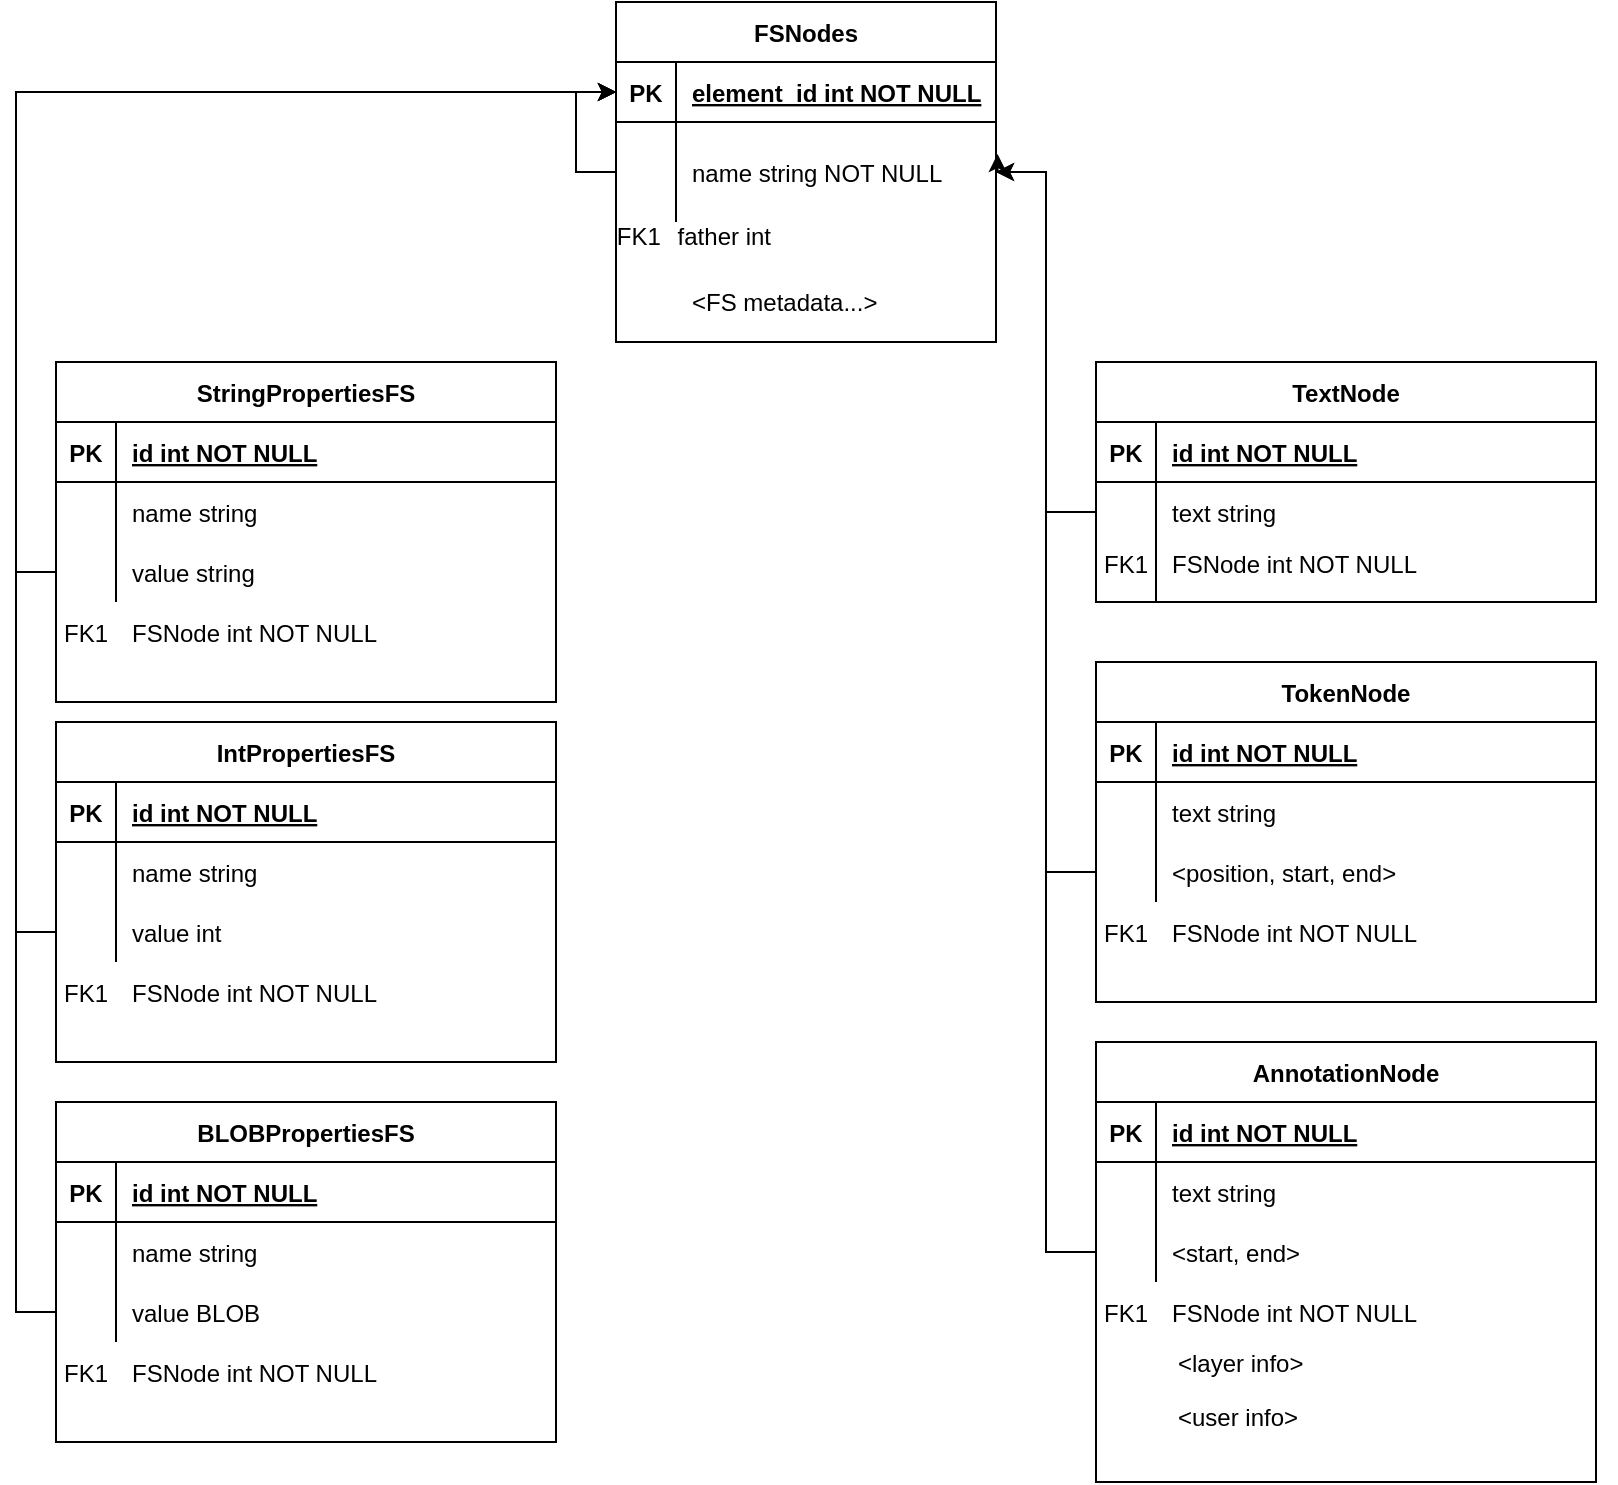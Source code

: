 <mxfile version="15.7.4" type="device"><diagram id="R2lEEEUBdFMjLlhIrx00" name="Page-1"><mxGraphModel dx="1182" dy="770" grid="1" gridSize="10" guides="1" tooltips="1" connect="1" arrows="1" fold="1" page="1" pageScale="1" pageWidth="850" pageHeight="1100" math="0" shadow="0" extFonts="Permanent Marker^https://fonts.googleapis.com/css?family=Permanent+Marker"><root><mxCell id="0"/><mxCell id="1" parent="0"/><mxCell id="vHq2haZL_g1Lsh4Ankwi-14" value="" style="group" vertex="1" connectable="0" parent="1"><mxGeometry x="70" y="200" width="250" height="170" as="geometry"/></mxCell><mxCell id="vHq2haZL_g1Lsh4Ankwi-2" value="StringPropertiesFS" style="shape=table;startSize=30;container=1;collapsible=1;childLayout=tableLayout;fixedRows=1;rowLines=0;fontStyle=1;align=center;resizeLast=1;" vertex="1" parent="vHq2haZL_g1Lsh4Ankwi-14"><mxGeometry width="250" height="170" as="geometry"/></mxCell><mxCell id="vHq2haZL_g1Lsh4Ankwi-3" value="" style="shape=partialRectangle;collapsible=0;dropTarget=0;pointerEvents=0;fillColor=none;points=[[0,0.5],[1,0.5]];portConstraint=eastwest;top=0;left=0;right=0;bottom=1;" vertex="1" parent="vHq2haZL_g1Lsh4Ankwi-2"><mxGeometry y="30" width="250" height="30" as="geometry"/></mxCell><mxCell id="vHq2haZL_g1Lsh4Ankwi-4" value="PK" style="shape=partialRectangle;overflow=hidden;connectable=0;fillColor=none;top=0;left=0;bottom=0;right=0;fontStyle=1;" vertex="1" parent="vHq2haZL_g1Lsh4Ankwi-3"><mxGeometry width="30" height="30" as="geometry"><mxRectangle width="30" height="30" as="alternateBounds"/></mxGeometry></mxCell><mxCell id="vHq2haZL_g1Lsh4Ankwi-5" value="id int NOT NULL " style="shape=partialRectangle;overflow=hidden;connectable=0;fillColor=none;top=0;left=0;bottom=0;right=0;align=left;spacingLeft=6;fontStyle=5;" vertex="1" parent="vHq2haZL_g1Lsh4Ankwi-3"><mxGeometry x="30" width="220" height="30" as="geometry"><mxRectangle width="220" height="30" as="alternateBounds"/></mxGeometry></mxCell><mxCell id="vHq2haZL_g1Lsh4Ankwi-6" value="" style="shape=partialRectangle;collapsible=0;dropTarget=0;pointerEvents=0;fillColor=none;points=[[0,0.5],[1,0.5]];portConstraint=eastwest;top=0;left=0;right=0;bottom=0;" vertex="1" parent="vHq2haZL_g1Lsh4Ankwi-2"><mxGeometry y="60" width="250" height="30" as="geometry"/></mxCell><mxCell id="vHq2haZL_g1Lsh4Ankwi-7" value="" style="shape=partialRectangle;overflow=hidden;connectable=0;fillColor=none;top=0;left=0;bottom=0;right=0;" vertex="1" parent="vHq2haZL_g1Lsh4Ankwi-6"><mxGeometry width="30" height="30" as="geometry"><mxRectangle width="30" height="30" as="alternateBounds"/></mxGeometry></mxCell><mxCell id="vHq2haZL_g1Lsh4Ankwi-8" value="name string" style="shape=partialRectangle;overflow=hidden;connectable=0;fillColor=none;top=0;left=0;bottom=0;right=0;align=left;spacingLeft=6;" vertex="1" parent="vHq2haZL_g1Lsh4Ankwi-6"><mxGeometry x="30" width="220" height="30" as="geometry"><mxRectangle width="220" height="30" as="alternateBounds"/></mxGeometry></mxCell><mxCell id="vHq2haZL_g1Lsh4Ankwi-9" value="" style="shape=partialRectangle;collapsible=0;dropTarget=0;pointerEvents=0;fillColor=none;points=[[0,0.5],[1,0.5]];portConstraint=eastwest;top=0;left=0;right=0;bottom=0;" vertex="1" parent="vHq2haZL_g1Lsh4Ankwi-2"><mxGeometry y="90" width="250" height="30" as="geometry"/></mxCell><mxCell id="vHq2haZL_g1Lsh4Ankwi-10" value="" style="shape=partialRectangle;overflow=hidden;connectable=0;fillColor=none;top=0;left=0;bottom=0;right=0;" vertex="1" parent="vHq2haZL_g1Lsh4Ankwi-9"><mxGeometry width="30" height="30" as="geometry"><mxRectangle width="30" height="30" as="alternateBounds"/></mxGeometry></mxCell><mxCell id="vHq2haZL_g1Lsh4Ankwi-11" value="value string" style="shape=partialRectangle;overflow=hidden;connectable=0;fillColor=none;top=0;left=0;bottom=0;right=0;align=left;spacingLeft=6;" vertex="1" parent="vHq2haZL_g1Lsh4Ankwi-9"><mxGeometry x="30" width="220" height="30" as="geometry"><mxRectangle width="220" height="30" as="alternateBounds"/></mxGeometry></mxCell><mxCell id="vHq2haZL_g1Lsh4Ankwi-12" value="FSNode int NOT NULL" style="shape=partialRectangle;overflow=hidden;connectable=0;fillColor=none;top=0;left=0;bottom=0;right=0;align=left;spacingLeft=6;" vertex="1" parent="vHq2haZL_g1Lsh4Ankwi-14"><mxGeometry x="30" y="120" width="220" height="30" as="geometry"><mxRectangle width="220" height="30" as="alternateBounds"/></mxGeometry></mxCell><mxCell id="vHq2haZL_g1Lsh4Ankwi-13" value="FK1" style="shape=partialRectangle;overflow=hidden;connectable=0;fillColor=none;top=0;left=0;bottom=0;right=0;" vertex="1" parent="vHq2haZL_g1Lsh4Ankwi-14"><mxGeometry y="120" width="30" height="30" as="geometry"><mxRectangle width="30" height="30" as="alternateBounds"/></mxGeometry></mxCell><mxCell id="vHq2haZL_g1Lsh4Ankwi-15" value="" style="group" vertex="1" connectable="0" parent="1"><mxGeometry x="70" y="380" width="250" height="170" as="geometry"/></mxCell><mxCell id="vHq2haZL_g1Lsh4Ankwi-16" value="IntPropertiesFS" style="shape=table;startSize=30;container=1;collapsible=1;childLayout=tableLayout;fixedRows=1;rowLines=0;fontStyle=1;align=center;resizeLast=1;" vertex="1" parent="vHq2haZL_g1Lsh4Ankwi-15"><mxGeometry width="250" height="170" as="geometry"/></mxCell><mxCell id="vHq2haZL_g1Lsh4Ankwi-17" value="" style="shape=partialRectangle;collapsible=0;dropTarget=0;pointerEvents=0;fillColor=none;points=[[0,0.5],[1,0.5]];portConstraint=eastwest;top=0;left=0;right=0;bottom=1;" vertex="1" parent="vHq2haZL_g1Lsh4Ankwi-16"><mxGeometry y="30" width="250" height="30" as="geometry"/></mxCell><mxCell id="vHq2haZL_g1Lsh4Ankwi-18" value="PK" style="shape=partialRectangle;overflow=hidden;connectable=0;fillColor=none;top=0;left=0;bottom=0;right=0;fontStyle=1;" vertex="1" parent="vHq2haZL_g1Lsh4Ankwi-17"><mxGeometry width="30" height="30" as="geometry"><mxRectangle width="30" height="30" as="alternateBounds"/></mxGeometry></mxCell><mxCell id="vHq2haZL_g1Lsh4Ankwi-19" value="id int NOT NULL " style="shape=partialRectangle;overflow=hidden;connectable=0;fillColor=none;top=0;left=0;bottom=0;right=0;align=left;spacingLeft=6;fontStyle=5;" vertex="1" parent="vHq2haZL_g1Lsh4Ankwi-17"><mxGeometry x="30" width="220" height="30" as="geometry"><mxRectangle width="220" height="30" as="alternateBounds"/></mxGeometry></mxCell><mxCell id="vHq2haZL_g1Lsh4Ankwi-20" value="" style="shape=partialRectangle;collapsible=0;dropTarget=0;pointerEvents=0;fillColor=none;points=[[0,0.5],[1,0.5]];portConstraint=eastwest;top=0;left=0;right=0;bottom=0;" vertex="1" parent="vHq2haZL_g1Lsh4Ankwi-16"><mxGeometry y="60" width="250" height="30" as="geometry"/></mxCell><mxCell id="vHq2haZL_g1Lsh4Ankwi-21" value="" style="shape=partialRectangle;overflow=hidden;connectable=0;fillColor=none;top=0;left=0;bottom=0;right=0;" vertex="1" parent="vHq2haZL_g1Lsh4Ankwi-20"><mxGeometry width="30" height="30" as="geometry"><mxRectangle width="30" height="30" as="alternateBounds"/></mxGeometry></mxCell><mxCell id="vHq2haZL_g1Lsh4Ankwi-22" value="name string" style="shape=partialRectangle;overflow=hidden;connectable=0;fillColor=none;top=0;left=0;bottom=0;right=0;align=left;spacingLeft=6;" vertex="1" parent="vHq2haZL_g1Lsh4Ankwi-20"><mxGeometry x="30" width="220" height="30" as="geometry"><mxRectangle width="220" height="30" as="alternateBounds"/></mxGeometry></mxCell><mxCell id="vHq2haZL_g1Lsh4Ankwi-23" value="" style="shape=partialRectangle;collapsible=0;dropTarget=0;pointerEvents=0;fillColor=none;points=[[0,0.5],[1,0.5]];portConstraint=eastwest;top=0;left=0;right=0;bottom=0;" vertex="1" parent="vHq2haZL_g1Lsh4Ankwi-16"><mxGeometry y="90" width="250" height="30" as="geometry"/></mxCell><mxCell id="vHq2haZL_g1Lsh4Ankwi-24" value="" style="shape=partialRectangle;overflow=hidden;connectable=0;fillColor=none;top=0;left=0;bottom=0;right=0;" vertex="1" parent="vHq2haZL_g1Lsh4Ankwi-23"><mxGeometry width="30" height="30" as="geometry"><mxRectangle width="30" height="30" as="alternateBounds"/></mxGeometry></mxCell><mxCell id="vHq2haZL_g1Lsh4Ankwi-25" value="value int" style="shape=partialRectangle;overflow=hidden;connectable=0;fillColor=none;top=0;left=0;bottom=0;right=0;align=left;spacingLeft=6;" vertex="1" parent="vHq2haZL_g1Lsh4Ankwi-23"><mxGeometry x="30" width="220" height="30" as="geometry"><mxRectangle width="220" height="30" as="alternateBounds"/></mxGeometry></mxCell><mxCell id="vHq2haZL_g1Lsh4Ankwi-26" value="FSNode int NOT NULL" style="shape=partialRectangle;overflow=hidden;connectable=0;fillColor=none;top=0;left=0;bottom=0;right=0;align=left;spacingLeft=6;" vertex="1" parent="vHq2haZL_g1Lsh4Ankwi-15"><mxGeometry x="30" y="120" width="220" height="30" as="geometry"><mxRectangle width="220" height="30" as="alternateBounds"/></mxGeometry></mxCell><mxCell id="vHq2haZL_g1Lsh4Ankwi-27" value="FK1" style="shape=partialRectangle;overflow=hidden;connectable=0;fillColor=none;top=0;left=0;bottom=0;right=0;" vertex="1" parent="vHq2haZL_g1Lsh4Ankwi-15"><mxGeometry y="120" width="30" height="30" as="geometry"><mxRectangle width="30" height="30" as="alternateBounds"/></mxGeometry></mxCell><mxCell id="vHq2haZL_g1Lsh4Ankwi-40" value="" style="group" vertex="1" connectable="0" parent="1"><mxGeometry x="70" y="570" width="250" height="170" as="geometry"/></mxCell><mxCell id="vHq2haZL_g1Lsh4Ankwi-28" value="BLOBPropertiesFS" style="shape=table;startSize=30;container=1;collapsible=1;childLayout=tableLayout;fixedRows=1;rowLines=0;fontStyle=1;align=center;resizeLast=1;" vertex="1" parent="vHq2haZL_g1Lsh4Ankwi-40"><mxGeometry width="250" height="170" as="geometry"/></mxCell><mxCell id="vHq2haZL_g1Lsh4Ankwi-29" value="" style="shape=partialRectangle;collapsible=0;dropTarget=0;pointerEvents=0;fillColor=none;points=[[0,0.5],[1,0.5]];portConstraint=eastwest;top=0;left=0;right=0;bottom=1;" vertex="1" parent="vHq2haZL_g1Lsh4Ankwi-28"><mxGeometry y="30" width="250" height="30" as="geometry"/></mxCell><mxCell id="vHq2haZL_g1Lsh4Ankwi-30" value="PK" style="shape=partialRectangle;overflow=hidden;connectable=0;fillColor=none;top=0;left=0;bottom=0;right=0;fontStyle=1;" vertex="1" parent="vHq2haZL_g1Lsh4Ankwi-29"><mxGeometry width="30" height="30" as="geometry"><mxRectangle width="30" height="30" as="alternateBounds"/></mxGeometry></mxCell><mxCell id="vHq2haZL_g1Lsh4Ankwi-31" value="id int NOT NULL " style="shape=partialRectangle;overflow=hidden;connectable=0;fillColor=none;top=0;left=0;bottom=0;right=0;align=left;spacingLeft=6;fontStyle=5;" vertex="1" parent="vHq2haZL_g1Lsh4Ankwi-29"><mxGeometry x="30" width="220" height="30" as="geometry"><mxRectangle width="220" height="30" as="alternateBounds"/></mxGeometry></mxCell><mxCell id="vHq2haZL_g1Lsh4Ankwi-32" value="" style="shape=partialRectangle;collapsible=0;dropTarget=0;pointerEvents=0;fillColor=none;points=[[0,0.5],[1,0.5]];portConstraint=eastwest;top=0;left=0;right=0;bottom=0;" vertex="1" parent="vHq2haZL_g1Lsh4Ankwi-28"><mxGeometry y="60" width="250" height="30" as="geometry"/></mxCell><mxCell id="vHq2haZL_g1Lsh4Ankwi-33" value="" style="shape=partialRectangle;overflow=hidden;connectable=0;fillColor=none;top=0;left=0;bottom=0;right=0;" vertex="1" parent="vHq2haZL_g1Lsh4Ankwi-32"><mxGeometry width="30" height="30" as="geometry"><mxRectangle width="30" height="30" as="alternateBounds"/></mxGeometry></mxCell><mxCell id="vHq2haZL_g1Lsh4Ankwi-34" value="name string" style="shape=partialRectangle;overflow=hidden;connectable=0;fillColor=none;top=0;left=0;bottom=0;right=0;align=left;spacingLeft=6;" vertex="1" parent="vHq2haZL_g1Lsh4Ankwi-32"><mxGeometry x="30" width="220" height="30" as="geometry"><mxRectangle width="220" height="30" as="alternateBounds"/></mxGeometry></mxCell><mxCell id="vHq2haZL_g1Lsh4Ankwi-35" value="" style="shape=partialRectangle;collapsible=0;dropTarget=0;pointerEvents=0;fillColor=none;points=[[0,0.5],[1,0.5]];portConstraint=eastwest;top=0;left=0;right=0;bottom=0;" vertex="1" parent="vHq2haZL_g1Lsh4Ankwi-28"><mxGeometry y="90" width="250" height="30" as="geometry"/></mxCell><mxCell id="vHq2haZL_g1Lsh4Ankwi-36" value="" style="shape=partialRectangle;overflow=hidden;connectable=0;fillColor=none;top=0;left=0;bottom=0;right=0;" vertex="1" parent="vHq2haZL_g1Lsh4Ankwi-35"><mxGeometry width="30" height="30" as="geometry"><mxRectangle width="30" height="30" as="alternateBounds"/></mxGeometry></mxCell><mxCell id="vHq2haZL_g1Lsh4Ankwi-37" value="value BLOB" style="shape=partialRectangle;overflow=hidden;connectable=0;fillColor=none;top=0;left=0;bottom=0;right=0;align=left;spacingLeft=6;" vertex="1" parent="vHq2haZL_g1Lsh4Ankwi-35"><mxGeometry x="30" width="220" height="30" as="geometry"><mxRectangle width="220" height="30" as="alternateBounds"/></mxGeometry></mxCell><mxCell id="vHq2haZL_g1Lsh4Ankwi-38" value="FSNode int NOT NULL" style="shape=partialRectangle;overflow=hidden;connectable=0;fillColor=none;top=0;left=0;bottom=0;right=0;align=left;spacingLeft=6;" vertex="1" parent="vHq2haZL_g1Lsh4Ankwi-40"><mxGeometry x="30" y="120" width="220" height="30" as="geometry"><mxRectangle width="220" height="30" as="alternateBounds"/></mxGeometry></mxCell><mxCell id="vHq2haZL_g1Lsh4Ankwi-39" value="FK1" style="shape=partialRectangle;overflow=hidden;connectable=0;fillColor=none;top=0;left=0;bottom=0;right=0;" vertex="1" parent="vHq2haZL_g1Lsh4Ankwi-40"><mxGeometry y="120" width="30" height="30" as="geometry"><mxRectangle width="30" height="30" as="alternateBounds"/></mxGeometry></mxCell><mxCell id="vHq2haZL_g1Lsh4Ankwi-43" style="edgeStyle=orthogonalEdgeStyle;rounded=0;orthogonalLoop=1;jettySize=auto;html=1;exitX=0;exitY=0.5;exitDx=0;exitDy=0;entryX=0;entryY=0.5;entryDx=0;entryDy=0;" edge="1" parent="1" source="vHq2haZL_g1Lsh4Ankwi-9" target="C-vyLk0tnHw3VtMMgP7b-24"><mxGeometry relative="1" as="geometry"/></mxCell><mxCell id="vHq2haZL_g1Lsh4Ankwi-44" style="edgeStyle=orthogonalEdgeStyle;rounded=0;orthogonalLoop=1;jettySize=auto;html=1;exitX=0;exitY=0.5;exitDx=0;exitDy=0;entryX=0;entryY=0.5;entryDx=0;entryDy=0;" edge="1" parent="1" source="vHq2haZL_g1Lsh4Ankwi-23" target="C-vyLk0tnHw3VtMMgP7b-24"><mxGeometry relative="1" as="geometry"><mxPoint x="310" y="90" as="targetPoint"/><Array as="points"><mxPoint x="50" y="485"/><mxPoint x="50" y="65"/></Array></mxGeometry></mxCell><mxCell id="vHq2haZL_g1Lsh4Ankwi-45" style="edgeStyle=orthogonalEdgeStyle;rounded=0;orthogonalLoop=1;jettySize=auto;html=1;exitX=0;exitY=0.5;exitDx=0;exitDy=0;entryX=0;entryY=0.5;entryDx=0;entryDy=0;" edge="1" parent="1" source="vHq2haZL_g1Lsh4Ankwi-35" target="C-vyLk0tnHw3VtMMgP7b-24"><mxGeometry relative="1" as="geometry"/></mxCell><mxCell id="vHq2haZL_g1Lsh4Ankwi-50" value="" style="group" vertex="1" connectable="0" parent="1"><mxGeometry x="350" y="20" width="250" height="180" as="geometry"/></mxCell><mxCell id="C-vyLk0tnHw3VtMMgP7b-23" value="FSNodes" style="shape=table;startSize=30;container=1;collapsible=1;childLayout=tableLayout;fixedRows=1;rowLines=0;fontStyle=1;align=center;resizeLast=1;" parent="vHq2haZL_g1Lsh4Ankwi-50" vertex="1"><mxGeometry width="190" height="170" as="geometry"/></mxCell><mxCell id="C-vyLk0tnHw3VtMMgP7b-24" value="" style="shape=partialRectangle;collapsible=0;dropTarget=0;pointerEvents=0;fillColor=none;points=[[0,0.5],[1,0.5]];portConstraint=eastwest;top=0;left=0;right=0;bottom=1;" parent="C-vyLk0tnHw3VtMMgP7b-23" vertex="1"><mxGeometry y="30" width="190" height="30" as="geometry"/></mxCell><mxCell id="C-vyLk0tnHw3VtMMgP7b-25" value="PK" style="shape=partialRectangle;overflow=hidden;connectable=0;fillColor=none;top=0;left=0;bottom=0;right=0;fontStyle=1;" parent="C-vyLk0tnHw3VtMMgP7b-24" vertex="1"><mxGeometry width="30" height="30" as="geometry"><mxRectangle width="30" height="30" as="alternateBounds"/></mxGeometry></mxCell><mxCell id="C-vyLk0tnHw3VtMMgP7b-26" value="element_id int NOT NULL " style="shape=partialRectangle;overflow=hidden;connectable=0;fillColor=none;top=0;left=0;bottom=0;right=0;align=left;spacingLeft=6;fontStyle=5;" parent="C-vyLk0tnHw3VtMMgP7b-24" vertex="1"><mxGeometry x="30" width="160" height="30" as="geometry"><mxRectangle width="160" height="30" as="alternateBounds"/></mxGeometry></mxCell><mxCell id="vHq2haZL_g1Lsh4Ankwi-49" style="edgeStyle=orthogonalEdgeStyle;rounded=0;orthogonalLoop=1;jettySize=auto;html=1;exitX=0;exitY=0.5;exitDx=0;exitDy=0;entryX=0;entryY=0.5;entryDx=0;entryDy=0;" edge="1" parent="C-vyLk0tnHw3VtMMgP7b-23" source="C-vyLk0tnHw3VtMMgP7b-27" target="C-vyLk0tnHw3VtMMgP7b-24"><mxGeometry relative="1" as="geometry"/></mxCell><mxCell id="C-vyLk0tnHw3VtMMgP7b-27" value="" style="shape=partialRectangle;collapsible=0;dropTarget=0;pointerEvents=0;fillColor=none;points=[[0,0.5],[1,0.5]];portConstraint=eastwest;top=0;left=0;right=0;bottom=0;" parent="C-vyLk0tnHw3VtMMgP7b-23" vertex="1"><mxGeometry y="60" width="190" height="50" as="geometry"/></mxCell><mxCell id="C-vyLk0tnHw3VtMMgP7b-28" value="" style="shape=partialRectangle;overflow=hidden;connectable=0;fillColor=none;top=0;left=0;bottom=0;right=0;" parent="C-vyLk0tnHw3VtMMgP7b-27" vertex="1"><mxGeometry width="30" height="50" as="geometry"><mxRectangle width="30" height="50" as="alternateBounds"/></mxGeometry></mxCell><mxCell id="C-vyLk0tnHw3VtMMgP7b-29" value="name string NOT NULL" style="shape=partialRectangle;overflow=hidden;connectable=0;fillColor=none;top=0;left=0;bottom=0;right=0;align=left;spacingLeft=6;" parent="C-vyLk0tnHw3VtMMgP7b-27" vertex="1"><mxGeometry x="30" width="160" height="50" as="geometry"><mxRectangle width="160" height="50" as="alternateBounds"/></mxGeometry></mxCell><mxCell id="vHq2haZL_g1Lsh4Ankwi-47" value="father int" style="shape=partialRectangle;overflow=hidden;connectable=0;fillColor=none;top=0;left=0;bottom=0;right=0;align=left;spacingLeft=6;" vertex="1" parent="vHq2haZL_g1Lsh4Ankwi-50"><mxGeometry x="22.8" y="86.286" width="167.2" height="60.714" as="geometry"><mxRectangle width="220" height="50" as="alternateBounds"/></mxGeometry></mxCell><mxCell id="vHq2haZL_g1Lsh4Ankwi-48" value="FK1" style="shape=partialRectangle;overflow=hidden;connectable=0;fillColor=none;top=0;left=0;bottom=0;right=0;" vertex="1" parent="vHq2haZL_g1Lsh4Ankwi-50"><mxGeometry y="98.429" width="22.8" height="36.429" as="geometry"><mxRectangle width="30" height="30" as="alternateBounds"/></mxGeometry></mxCell><mxCell id="vHq2haZL_g1Lsh4Ankwi-51" value="&lt;FS metadata...&gt;" style="shape=partialRectangle;overflow=hidden;connectable=0;fillColor=none;top=0;left=0;bottom=0;right=0;align=left;spacingLeft=6;" vertex="1" parent="vHq2haZL_g1Lsh4Ankwi-50"><mxGeometry x="30" y="119.286" width="220" height="60.714" as="geometry"><mxRectangle width="220" height="50" as="alternateBounds"/></mxGeometry></mxCell><mxCell id="vHq2haZL_g1Lsh4Ankwi-52" value="" style="group" vertex="1" connectable="0" parent="1"><mxGeometry x="590" y="350" width="250" height="170" as="geometry"/></mxCell><mxCell id="vHq2haZL_g1Lsh4Ankwi-53" value="TokenNode" style="shape=table;startSize=30;container=1;collapsible=1;childLayout=tableLayout;fixedRows=1;rowLines=0;fontStyle=1;align=center;resizeLast=1;" vertex="1" parent="vHq2haZL_g1Lsh4Ankwi-52"><mxGeometry width="250" height="170" as="geometry"/></mxCell><mxCell id="vHq2haZL_g1Lsh4Ankwi-54" value="" style="shape=partialRectangle;collapsible=0;dropTarget=0;pointerEvents=0;fillColor=none;points=[[0,0.5],[1,0.5]];portConstraint=eastwest;top=0;left=0;right=0;bottom=1;" vertex="1" parent="vHq2haZL_g1Lsh4Ankwi-53"><mxGeometry y="30" width="250" height="30" as="geometry"/></mxCell><mxCell id="vHq2haZL_g1Lsh4Ankwi-55" value="PK" style="shape=partialRectangle;overflow=hidden;connectable=0;fillColor=none;top=0;left=0;bottom=0;right=0;fontStyle=1;" vertex="1" parent="vHq2haZL_g1Lsh4Ankwi-54"><mxGeometry width="30" height="30" as="geometry"><mxRectangle width="30" height="30" as="alternateBounds"/></mxGeometry></mxCell><mxCell id="vHq2haZL_g1Lsh4Ankwi-56" value="id int NOT NULL " style="shape=partialRectangle;overflow=hidden;connectable=0;fillColor=none;top=0;left=0;bottom=0;right=0;align=left;spacingLeft=6;fontStyle=5;" vertex="1" parent="vHq2haZL_g1Lsh4Ankwi-54"><mxGeometry x="30" width="220" height="30" as="geometry"><mxRectangle width="220" height="30" as="alternateBounds"/></mxGeometry></mxCell><mxCell id="vHq2haZL_g1Lsh4Ankwi-57" value="" style="shape=partialRectangle;collapsible=0;dropTarget=0;pointerEvents=0;fillColor=none;points=[[0,0.5],[1,0.5]];portConstraint=eastwest;top=0;left=0;right=0;bottom=0;" vertex="1" parent="vHq2haZL_g1Lsh4Ankwi-53"><mxGeometry y="60" width="250" height="30" as="geometry"/></mxCell><mxCell id="vHq2haZL_g1Lsh4Ankwi-58" value="" style="shape=partialRectangle;overflow=hidden;connectable=0;fillColor=none;top=0;left=0;bottom=0;right=0;" vertex="1" parent="vHq2haZL_g1Lsh4Ankwi-57"><mxGeometry width="30" height="30" as="geometry"><mxRectangle width="30" height="30" as="alternateBounds"/></mxGeometry></mxCell><mxCell id="vHq2haZL_g1Lsh4Ankwi-59" value="text string" style="shape=partialRectangle;overflow=hidden;connectable=0;fillColor=none;top=0;left=0;bottom=0;right=0;align=left;spacingLeft=6;" vertex="1" parent="vHq2haZL_g1Lsh4Ankwi-57"><mxGeometry x="30" width="220" height="30" as="geometry"><mxRectangle width="220" height="30" as="alternateBounds"/></mxGeometry></mxCell><mxCell id="vHq2haZL_g1Lsh4Ankwi-60" value="" style="shape=partialRectangle;collapsible=0;dropTarget=0;pointerEvents=0;fillColor=none;points=[[0,0.5],[1,0.5]];portConstraint=eastwest;top=0;left=0;right=0;bottom=0;" vertex="1" parent="vHq2haZL_g1Lsh4Ankwi-53"><mxGeometry y="90" width="250" height="30" as="geometry"/></mxCell><mxCell id="vHq2haZL_g1Lsh4Ankwi-61" value="" style="shape=partialRectangle;overflow=hidden;connectable=0;fillColor=none;top=0;left=0;bottom=0;right=0;" vertex="1" parent="vHq2haZL_g1Lsh4Ankwi-60"><mxGeometry width="30" height="30" as="geometry"><mxRectangle width="30" height="30" as="alternateBounds"/></mxGeometry></mxCell><mxCell id="vHq2haZL_g1Lsh4Ankwi-62" value="&lt;position, start, end&gt;" style="shape=partialRectangle;overflow=hidden;connectable=0;fillColor=none;top=0;left=0;bottom=0;right=0;align=left;spacingLeft=6;" vertex="1" parent="vHq2haZL_g1Lsh4Ankwi-60"><mxGeometry x="30" width="220" height="30" as="geometry"><mxRectangle width="220" height="30" as="alternateBounds"/></mxGeometry></mxCell><mxCell id="vHq2haZL_g1Lsh4Ankwi-63" value="FSNode int NOT NULL" style="shape=partialRectangle;overflow=hidden;connectable=0;fillColor=none;top=0;left=0;bottom=0;right=0;align=left;spacingLeft=6;" vertex="1" parent="vHq2haZL_g1Lsh4Ankwi-52"><mxGeometry x="30" y="120" width="220" height="30" as="geometry"><mxRectangle width="220" height="30" as="alternateBounds"/></mxGeometry></mxCell><mxCell id="vHq2haZL_g1Lsh4Ankwi-64" value="FK1" style="shape=partialRectangle;overflow=hidden;connectable=0;fillColor=none;top=0;left=0;bottom=0;right=0;" vertex="1" parent="vHq2haZL_g1Lsh4Ankwi-52"><mxGeometry y="120" width="30" height="30" as="geometry"><mxRectangle width="30" height="30" as="alternateBounds"/></mxGeometry></mxCell><mxCell id="vHq2haZL_g1Lsh4Ankwi-65" value="" style="group" vertex="1" connectable="0" parent="1"><mxGeometry x="590" y="200" width="250" height="120" as="geometry"/></mxCell><mxCell id="vHq2haZL_g1Lsh4Ankwi-66" value="TextNode" style="shape=table;startSize=30;container=1;collapsible=1;childLayout=tableLayout;fixedRows=1;rowLines=0;fontStyle=1;align=center;resizeLast=1;" vertex="1" parent="vHq2haZL_g1Lsh4Ankwi-65"><mxGeometry width="250" height="120.0" as="geometry"/></mxCell><mxCell id="vHq2haZL_g1Lsh4Ankwi-67" value="" style="shape=partialRectangle;collapsible=0;dropTarget=0;pointerEvents=0;fillColor=none;points=[[0,0.5],[1,0.5]];portConstraint=eastwest;top=0;left=0;right=0;bottom=1;" vertex="1" parent="vHq2haZL_g1Lsh4Ankwi-66"><mxGeometry y="30" width="250" height="30" as="geometry"/></mxCell><mxCell id="vHq2haZL_g1Lsh4Ankwi-68" value="PK" style="shape=partialRectangle;overflow=hidden;connectable=0;fillColor=none;top=0;left=0;bottom=0;right=0;fontStyle=1;" vertex="1" parent="vHq2haZL_g1Lsh4Ankwi-67"><mxGeometry width="30" height="30" as="geometry"><mxRectangle width="30" height="30" as="alternateBounds"/></mxGeometry></mxCell><mxCell id="vHq2haZL_g1Lsh4Ankwi-69" value="id int NOT NULL " style="shape=partialRectangle;overflow=hidden;connectable=0;fillColor=none;top=0;left=0;bottom=0;right=0;align=left;spacingLeft=6;fontStyle=5;" vertex="1" parent="vHq2haZL_g1Lsh4Ankwi-67"><mxGeometry x="30" width="220" height="30" as="geometry"><mxRectangle width="220" height="30" as="alternateBounds"/></mxGeometry></mxCell><mxCell id="vHq2haZL_g1Lsh4Ankwi-70" value="" style="shape=partialRectangle;collapsible=0;dropTarget=0;pointerEvents=0;fillColor=none;points=[[0,0.5],[1,0.5]];portConstraint=eastwest;top=0;left=0;right=0;bottom=0;" vertex="1" parent="vHq2haZL_g1Lsh4Ankwi-66"><mxGeometry y="60" width="250" height="30" as="geometry"/></mxCell><mxCell id="vHq2haZL_g1Lsh4Ankwi-71" value="" style="shape=partialRectangle;overflow=hidden;connectable=0;fillColor=none;top=0;left=0;bottom=0;right=0;" vertex="1" parent="vHq2haZL_g1Lsh4Ankwi-70"><mxGeometry width="30" height="30" as="geometry"><mxRectangle width="30" height="30" as="alternateBounds"/></mxGeometry></mxCell><mxCell id="vHq2haZL_g1Lsh4Ankwi-72" value="text string" style="shape=partialRectangle;overflow=hidden;connectable=0;fillColor=none;top=0;left=0;bottom=0;right=0;align=left;spacingLeft=6;" vertex="1" parent="vHq2haZL_g1Lsh4Ankwi-70"><mxGeometry x="30" width="220" height="30" as="geometry"><mxRectangle width="220" height="30" as="alternateBounds"/></mxGeometry></mxCell><mxCell id="vHq2haZL_g1Lsh4Ankwi-73" value="" style="shape=partialRectangle;collapsible=0;dropTarget=0;pointerEvents=0;fillColor=none;points=[[0,0.5],[1,0.5]];portConstraint=eastwest;top=0;left=0;right=0;bottom=0;" vertex="1" parent="vHq2haZL_g1Lsh4Ankwi-66"><mxGeometry y="90" width="250" height="30" as="geometry"/></mxCell><mxCell id="vHq2haZL_g1Lsh4Ankwi-74" value="" style="shape=partialRectangle;overflow=hidden;connectable=0;fillColor=none;top=0;left=0;bottom=0;right=0;" vertex="1" parent="vHq2haZL_g1Lsh4Ankwi-73"><mxGeometry width="30" height="30" as="geometry"><mxRectangle width="30" height="30" as="alternateBounds"/></mxGeometry></mxCell><mxCell id="vHq2haZL_g1Lsh4Ankwi-75" value="" style="shape=partialRectangle;overflow=hidden;connectable=0;fillColor=none;top=0;left=0;bottom=0;right=0;align=left;spacingLeft=6;" vertex="1" parent="vHq2haZL_g1Lsh4Ankwi-73"><mxGeometry x="30" width="220" height="30" as="geometry"><mxRectangle width="220" height="30" as="alternateBounds"/></mxGeometry></mxCell><mxCell id="vHq2haZL_g1Lsh4Ankwi-76" value="FSNode int NOT NULL" style="shape=partialRectangle;overflow=hidden;connectable=0;fillColor=none;top=0;left=0;bottom=0;right=0;align=left;spacingLeft=6;" vertex="1" parent="vHq2haZL_g1Lsh4Ankwi-65"><mxGeometry x="30" y="89.706" width="220" height="21.176" as="geometry"><mxRectangle width="220" height="30" as="alternateBounds"/></mxGeometry></mxCell><mxCell id="vHq2haZL_g1Lsh4Ankwi-77" value="FK1" style="shape=partialRectangle;overflow=hidden;connectable=0;fillColor=none;top=0;left=0;bottom=0;right=0;" vertex="1" parent="vHq2haZL_g1Lsh4Ankwi-65"><mxGeometry y="89.706" width="30" height="21.176" as="geometry"><mxRectangle width="30" height="30" as="alternateBounds"/></mxGeometry></mxCell><mxCell id="vHq2haZL_g1Lsh4Ankwi-78" value="" style="group" vertex="1" connectable="0" parent="1"><mxGeometry x="590" y="540" width="260" height="220" as="geometry"/></mxCell><mxCell id="vHq2haZL_g1Lsh4Ankwi-79" value="AnnotationNode" style="shape=table;startSize=30;container=1;collapsible=1;childLayout=tableLayout;fixedRows=1;rowLines=0;fontStyle=1;align=center;resizeLast=1;" vertex="1" parent="vHq2haZL_g1Lsh4Ankwi-78"><mxGeometry width="250" height="220" as="geometry"/></mxCell><mxCell id="vHq2haZL_g1Lsh4Ankwi-80" value="" style="shape=partialRectangle;collapsible=0;dropTarget=0;pointerEvents=0;fillColor=none;points=[[0,0.5],[1,0.5]];portConstraint=eastwest;top=0;left=0;right=0;bottom=1;" vertex="1" parent="vHq2haZL_g1Lsh4Ankwi-79"><mxGeometry y="30" width="250" height="30" as="geometry"/></mxCell><mxCell id="vHq2haZL_g1Lsh4Ankwi-81" value="PK" style="shape=partialRectangle;overflow=hidden;connectable=0;fillColor=none;top=0;left=0;bottom=0;right=0;fontStyle=1;" vertex="1" parent="vHq2haZL_g1Lsh4Ankwi-80"><mxGeometry width="30" height="30" as="geometry"><mxRectangle width="30" height="30" as="alternateBounds"/></mxGeometry></mxCell><mxCell id="vHq2haZL_g1Lsh4Ankwi-82" value="id int NOT NULL " style="shape=partialRectangle;overflow=hidden;connectable=0;fillColor=none;top=0;left=0;bottom=0;right=0;align=left;spacingLeft=6;fontStyle=5;" vertex="1" parent="vHq2haZL_g1Lsh4Ankwi-80"><mxGeometry x="30" width="220" height="30" as="geometry"><mxRectangle width="220" height="30" as="alternateBounds"/></mxGeometry></mxCell><mxCell id="vHq2haZL_g1Lsh4Ankwi-83" value="" style="shape=partialRectangle;collapsible=0;dropTarget=0;pointerEvents=0;fillColor=none;points=[[0,0.5],[1,0.5]];portConstraint=eastwest;top=0;left=0;right=0;bottom=0;" vertex="1" parent="vHq2haZL_g1Lsh4Ankwi-79"><mxGeometry y="60" width="250" height="30" as="geometry"/></mxCell><mxCell id="vHq2haZL_g1Lsh4Ankwi-84" value="" style="shape=partialRectangle;overflow=hidden;connectable=0;fillColor=none;top=0;left=0;bottom=0;right=0;" vertex="1" parent="vHq2haZL_g1Lsh4Ankwi-83"><mxGeometry width="30" height="30" as="geometry"><mxRectangle width="30" height="30" as="alternateBounds"/></mxGeometry></mxCell><mxCell id="vHq2haZL_g1Lsh4Ankwi-85" value="text string" style="shape=partialRectangle;overflow=hidden;connectable=0;fillColor=none;top=0;left=0;bottom=0;right=0;align=left;spacingLeft=6;" vertex="1" parent="vHq2haZL_g1Lsh4Ankwi-83"><mxGeometry x="30" width="220" height="30" as="geometry"><mxRectangle width="220" height="30" as="alternateBounds"/></mxGeometry></mxCell><mxCell id="vHq2haZL_g1Lsh4Ankwi-86" value="" style="shape=partialRectangle;collapsible=0;dropTarget=0;pointerEvents=0;fillColor=none;points=[[0,0.5],[1,0.5]];portConstraint=eastwest;top=0;left=0;right=0;bottom=0;" vertex="1" parent="vHq2haZL_g1Lsh4Ankwi-79"><mxGeometry y="90" width="250" height="30" as="geometry"/></mxCell><mxCell id="vHq2haZL_g1Lsh4Ankwi-87" value="" style="shape=partialRectangle;overflow=hidden;connectable=0;fillColor=none;top=0;left=0;bottom=0;right=0;" vertex="1" parent="vHq2haZL_g1Lsh4Ankwi-86"><mxGeometry width="30" height="30" as="geometry"><mxRectangle width="30" height="30" as="alternateBounds"/></mxGeometry></mxCell><mxCell id="vHq2haZL_g1Lsh4Ankwi-88" value="&lt;start, end&gt;" style="shape=partialRectangle;overflow=hidden;connectable=0;fillColor=none;top=0;left=0;bottom=0;right=0;align=left;spacingLeft=6;" vertex="1" parent="vHq2haZL_g1Lsh4Ankwi-86"><mxGeometry x="30" width="220" height="30" as="geometry"><mxRectangle width="220" height="30" as="alternateBounds"/></mxGeometry></mxCell><mxCell id="vHq2haZL_g1Lsh4Ankwi-89" value="FSNode int NOT NULL" style="shape=partialRectangle;overflow=hidden;connectable=0;fillColor=none;top=0;left=0;bottom=0;right=0;align=left;spacingLeft=6;" vertex="1" parent="vHq2haZL_g1Lsh4Ankwi-78"><mxGeometry x="30" y="120" width="220" height="30" as="geometry"><mxRectangle width="220" height="30" as="alternateBounds"/></mxGeometry></mxCell><mxCell id="vHq2haZL_g1Lsh4Ankwi-90" value="FK1" style="shape=partialRectangle;overflow=hidden;connectable=0;fillColor=none;top=0;left=0;bottom=0;right=0;" vertex="1" parent="vHq2haZL_g1Lsh4Ankwi-78"><mxGeometry y="120" width="30" height="30" as="geometry"><mxRectangle width="30" height="30" as="alternateBounds"/></mxGeometry></mxCell><mxCell id="vHq2haZL_g1Lsh4Ankwi-92" value="&lt;user info&gt;" style="shape=partialRectangle;overflow=hidden;connectable=0;fillColor=none;top=0;left=0;bottom=0;right=0;align=left;spacingLeft=6;" vertex="1" parent="vHq2haZL_g1Lsh4Ankwi-78"><mxGeometry x="33" y="172" width="220" height="30" as="geometry"><mxRectangle width="220" height="30" as="alternateBounds"/></mxGeometry></mxCell><mxCell id="vHq2haZL_g1Lsh4Ankwi-91" value="&lt;layer info&gt;" style="shape=partialRectangle;overflow=hidden;connectable=0;fillColor=none;top=0;left=0;bottom=0;right=0;align=left;spacingLeft=6;" vertex="1" parent="1"><mxGeometry x="623" y="685" width="220" height="30" as="geometry"><mxRectangle width="220" height="30" as="alternateBounds"/></mxGeometry></mxCell><mxCell id="vHq2haZL_g1Lsh4Ankwi-93" style="edgeStyle=orthogonalEdgeStyle;rounded=0;orthogonalLoop=1;jettySize=auto;html=1;exitX=0;exitY=0.5;exitDx=0;exitDy=0;entryX=1.004;entryY=0.32;entryDx=0;entryDy=0;entryPerimeter=0;" edge="1" parent="1" source="vHq2haZL_g1Lsh4Ankwi-70" target="C-vyLk0tnHw3VtMMgP7b-27"><mxGeometry relative="1" as="geometry"><Array as="points"><mxPoint x="565" y="275"/><mxPoint x="565" y="105"/><mxPoint x="541" y="105"/></Array></mxGeometry></mxCell><mxCell id="vHq2haZL_g1Lsh4Ankwi-94" style="edgeStyle=orthogonalEdgeStyle;rounded=0;orthogonalLoop=1;jettySize=auto;html=1;exitX=0;exitY=0.5;exitDx=0;exitDy=0;entryX=1;entryY=0.5;entryDx=0;entryDy=0;" edge="1" parent="1" source="vHq2haZL_g1Lsh4Ankwi-60" target="C-vyLk0tnHw3VtMMgP7b-27"><mxGeometry relative="1" as="geometry"><mxPoint x="560" y="100" as="targetPoint"/></mxGeometry></mxCell><mxCell id="vHq2haZL_g1Lsh4Ankwi-95" style="edgeStyle=orthogonalEdgeStyle;rounded=0;orthogonalLoop=1;jettySize=auto;html=1;exitX=0;exitY=0.5;exitDx=0;exitDy=0;" edge="1" parent="1" source="vHq2haZL_g1Lsh4Ankwi-86" target="C-vyLk0tnHw3VtMMgP7b-27"><mxGeometry relative="1" as="geometry"/></mxCell></root></mxGraphModel></diagram></mxfile>